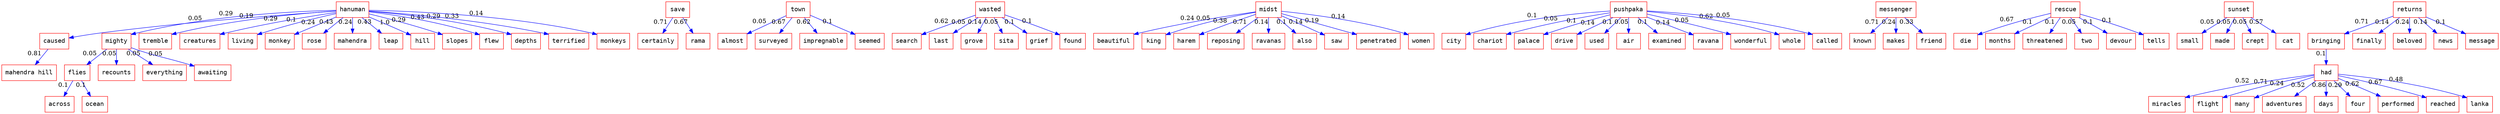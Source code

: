 strict digraph {
	hanuman	 [color=red,
		fontname=courier,
		shape=box];
	caused	 [color=red,
		fontname=courier,
		shape=box];
	hanuman -> caused	 [color=blue,
		xlabel=0.05];
	mighty	 [color=red,
		fontname=courier,
		shape=box];
	hanuman -> mighty	 [color=blue,
		xlabel=0.29];
	tremble	 [color=red,
		fontname=courier,
		shape=box];
	hanuman -> tremble	 [color=blue,
		xlabel=0.19];
	creatures	 [color=red,
		fontname=courier,
		shape=box];
	hanuman -> creatures	 [color=blue,
		xlabel=0.29];
	living	 [color=red,
		fontname=courier,
		shape=box];
	hanuman -> living	 [color=blue,
		xlabel=0.1];
	monkey	 [color=red,
		fontname=courier,
		shape=box];
	hanuman -> monkey	 [color=blue,
		xlabel=0.24];
	rose	 [color=red,
		fontname=courier,
		shape=box];
	hanuman -> rose	 [color=blue,
		xlabel=0.43];
	mahendra	 [color=red,
		fontname=courier,
		shape=box];
	hanuman -> mahendra	 [color=blue,
		xlabel=0.24];
	leap	 [color=red,
		fontname=courier,
		shape=box];
	hanuman -> leap	 [color=blue,
		xlabel=0.43];
	hill	 [color=red,
		fontname=courier,
		shape=box];
	hanuman -> hill	 [color=blue,
		xlabel=1.0];
	slopes	 [color=red,
		fontname=courier,
		shape=box];
	hanuman -> slopes	 [color=blue,
		xlabel=0.29];
	flew	 [color=red,
		fontname=courier,
		shape=box];
	hanuman -> flew	 [color=blue,
		xlabel=0.43];
	depths	 [color=red,
		fontname=courier,
		shape=box];
	hanuman -> depths	 [color=blue,
		xlabel=0.29];
	terrified	 [color=red,
		fontname=courier,
		shape=box];
	hanuman -> terrified	 [color=blue,
		xlabel=0.33];
	monkeys	 [color=red,
		fontname=courier,
		shape=box];
	hanuman -> monkeys	 [color=blue,
		xlabel=0.14];
	"mahendra hill"	 [color=red,
		fontname=courier,
		shape=box];
	caused -> "mahendra hill"	 [color=blue,
		xlabel=0.81];
	flies	 [color=red,
		fontname=courier,
		shape=box];
	mighty -> flies	 [color=blue,
		xlabel=0.05];
	recounts	 [color=red,
		fontname=courier,
		shape=box];
	mighty -> recounts	 [color=blue,
		xlabel=0.05];
	everything	 [color=red,
		fontname=courier,
		shape=box];
	mighty -> everything	 [color=blue,
		xlabel=0.05];
	awaiting	 [color=red,
		fontname=courier,
		shape=box];
	mighty -> awaiting	 [color=blue,
		xlabel=0.05];
	across	 [color=red,
		fontname=courier,
		shape=box];
	flies -> across	 [color=blue,
		xlabel=0.1];
	ocean	 [color=red,
		fontname=courier,
		shape=box];
	flies -> ocean	 [color=blue,
		xlabel=0.1];
	save	 [color=red,
		fontname=courier,
		shape=box];
	certainly	 [color=red,
		fontname=courier,
		shape=box];
	save -> certainly	 [color=blue,
		xlabel=0.71];
	rama	 [color=red,
		fontname=courier,
		shape=box];
	save -> rama	 [color=blue,
		xlabel=0.67];
	town	 [color=red,
		fontname=courier,
		shape=box];
	almost	 [color=red,
		fontname=courier,
		shape=box];
	town -> almost	 [color=blue,
		xlabel=0.05];
	surveyed	 [color=red,
		fontname=courier,
		shape=box];
	town -> surveyed	 [color=blue,
		xlabel=0.67];
	impregnable	 [color=red,
		fontname=courier,
		shape=box];
	town -> impregnable	 [color=blue,
		xlabel=0.62];
	seemed	 [color=red,
		fontname=courier,
		shape=box];
	town -> seemed	 [color=blue,
		xlabel=0.1];
	wasted	 [color=red,
		fontname=courier,
		shape=box];
	search	 [color=red,
		fontname=courier,
		shape=box];
	wasted -> search	 [color=blue,
		xlabel=0.62];
	last	 [color=red,
		fontname=courier,
		shape=box];
	wasted -> last	 [color=blue,
		xlabel=0.05];
	grove	 [color=red,
		fontname=courier,
		shape=box];
	wasted -> grove	 [color=blue,
		xlabel=0.14];
	sita	 [color=red,
		fontname=courier,
		shape=box];
	wasted -> sita	 [color=blue,
		xlabel=0.05];
	grief	 [color=red,
		fontname=courier,
		shape=box];
	wasted -> grief	 [color=blue,
		xlabel=0.1];
	found	 [color=red,
		fontname=courier,
		shape=box];
	wasted -> found	 [color=blue,
		xlabel=0.1];
	midst	 [color=red,
		fontname=courier,
		shape=box];
	beautiful	 [color=red,
		fontname=courier,
		shape=box];
	midst -> beautiful	 [color=blue,
		xlabel=0.24];
	king	 [color=red,
		fontname=courier,
		shape=box];
	midst -> king	 [color=blue,
		xlabel=0.05];
	harem	 [color=red,
		fontname=courier,
		shape=box];
	midst -> harem	 [color=blue,
		xlabel=0.38];
	reposing	 [color=red,
		fontname=courier,
		shape=box];
	midst -> reposing	 [color=blue,
		xlabel=0.71];
	ravanas	 [color=red,
		fontname=courier,
		shape=box];
	midst -> ravanas	 [color=blue,
		xlabel=0.14];
	also	 [color=red,
		fontname=courier,
		shape=box];
	midst -> also	 [color=blue,
		xlabel=0.1];
	saw	 [color=red,
		fontname=courier,
		shape=box];
	midst -> saw	 [color=blue,
		xlabel=0.14];
	penetrated	 [color=red,
		fontname=courier,
		shape=box];
	midst -> penetrated	 [color=blue,
		xlabel=0.19];
	women	 [color=red,
		fontname=courier,
		shape=box];
	midst -> women	 [color=blue,
		xlabel=0.14];
	pushpaka	 [color=red,
		fontname=courier,
		shape=box];
	city	 [color=red,
		fontname=courier,
		shape=box];
	pushpaka -> city	 [color=blue,
		xlabel=0.1];
	chariot	 [color=red,
		fontname=courier,
		shape=box];
	pushpaka -> chariot	 [color=blue,
		xlabel=0.05];
	palace	 [color=red,
		fontname=courier,
		shape=box];
	pushpaka -> palace	 [color=blue,
		xlabel=0.1];
	drive	 [color=red,
		fontname=courier,
		shape=box];
	pushpaka -> drive	 [color=blue,
		xlabel=0.14];
	used	 [color=red,
		fontname=courier,
		shape=box];
	pushpaka -> used	 [color=blue,
		xlabel=0.1];
	air	 [color=red,
		fontname=courier,
		shape=box];
	pushpaka -> air	 [color=blue,
		xlabel=0.05];
	examined	 [color=red,
		fontname=courier,
		shape=box];
	pushpaka -> examined	 [color=blue,
		xlabel=0.1];
	ravana	 [color=red,
		fontname=courier,
		shape=box];
	pushpaka -> ravana	 [color=blue,
		xlabel=0.14];
	wonderful	 [color=red,
		fontname=courier,
		shape=box];
	pushpaka -> wonderful	 [color=blue,
		xlabel=0.05];
	whole	 [color=red,
		fontname=courier,
		shape=box];
	pushpaka -> whole	 [color=blue,
		xlabel=0.62];
	called	 [color=red,
		fontname=courier,
		shape=box];
	pushpaka -> called	 [color=blue,
		xlabel=0.05];
	messenger	 [color=red,
		fontname=courier,
		shape=box];
	known	 [color=red,
		fontname=courier,
		shape=box];
	messenger -> known	 [color=blue,
		xlabel=0.71];
	makes	 [color=red,
		fontname=courier,
		shape=box];
	messenger -> makes	 [color=blue,
		xlabel=0.24];
	friend	 [color=red,
		fontname=courier,
		shape=box];
	messenger -> friend	 [color=blue,
		xlabel=0.33];
	rescue	 [color=red,
		fontname=courier,
		shape=box];
	die	 [color=red,
		fontname=courier,
		shape=box];
	rescue -> die	 [color=blue,
		xlabel=0.67];
	months	 [color=red,
		fontname=courier,
		shape=box];
	rescue -> months	 [color=blue,
		xlabel=0.1];
	threatened	 [color=red,
		fontname=courier,
		shape=box];
	rescue -> threatened	 [color=blue,
		xlabel=0.1];
	two	 [color=red,
		fontname=courier,
		shape=box];
	rescue -> two	 [color=blue,
		xlabel=0.05];
	devour	 [color=red,
		fontname=courier,
		shape=box];
	rescue -> devour	 [color=blue,
		xlabel=0.1];
	tells	 [color=red,
		fontname=courier,
		shape=box];
	rescue -> tells	 [color=blue,
		xlabel=0.1];
	sunset	 [color=red,
		fontname=courier,
		shape=box];
	small	 [color=red,
		fontname=courier,
		shape=box];
	sunset -> small	 [color=blue,
		xlabel=0.05];
	made	 [color=red,
		fontname=courier,
		shape=box];
	sunset -> made	 [color=blue,
		xlabel=0.05];
	crept	 [color=red,
		fontname=courier,
		shape=box];
	sunset -> crept	 [color=blue,
		xlabel=0.05];
	cat	 [color=red,
		fontname=courier,
		shape=box];
	sunset -> cat	 [color=blue,
		xlabel=0.57];
	returns	 [color=red,
		fontname=courier,
		shape=box];
	bringing	 [color=red,
		fontname=courier,
		shape=box];
	returns -> bringing	 [color=blue,
		xlabel=0.71];
	finally	 [color=red,
		fontname=courier,
		shape=box];
	returns -> finally	 [color=blue,
		xlabel=0.14];
	beloved	 [color=red,
		fontname=courier,
		shape=box];
	returns -> beloved	 [color=blue,
		xlabel=0.24];
	news	 [color=red,
		fontname=courier,
		shape=box];
	returns -> news	 [color=blue,
		xlabel=0.14];
	message	 [color=red,
		fontname=courier,
		shape=box];
	returns -> message	 [color=blue,
		xlabel=0.1];
	had	 [color=red,
		fontname=courier,
		shape=box];
	bringing -> had	 [color=blue,
		xlabel=0.1];
	miracles	 [color=red,
		fontname=courier,
		shape=box];
	had -> miracles	 [color=blue,
		xlabel=0.52];
	flight	 [color=red,
		fontname=courier,
		shape=box];
	had -> flight	 [color=blue,
		xlabel=0.71];
	many	 [color=red,
		fontname=courier,
		shape=box];
	had -> many	 [color=blue,
		xlabel=0.24];
	adventures	 [color=red,
		fontname=courier,
		shape=box];
	had -> adventures	 [color=blue,
		xlabel=0.52];
	days	 [color=red,
		fontname=courier,
		shape=box];
	had -> days	 [color=blue,
		xlabel=0.86];
	four	 [color=red,
		fontname=courier,
		shape=box];
	had -> four	 [color=blue,
		xlabel=0.29];
	performed	 [color=red,
		fontname=courier,
		shape=box];
	had -> performed	 [color=blue,
		xlabel=0.62];
	reached	 [color=red,
		fontname=courier,
		shape=box];
	had -> reached	 [color=blue,
		xlabel=0.67];
	lanka	 [color=red,
		fontname=courier,
		shape=box];
	had -> lanka	 [color=blue,
		xlabel=0.48];
}

